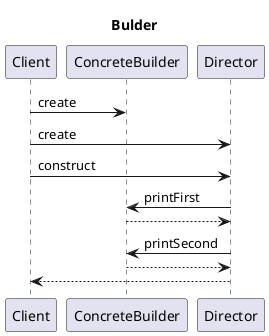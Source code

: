 @startuml

title Bulder

Client -> ConcreteBuilder  : create
Client -> Director :create
Client -> Director :construct
Director -> ConcreteBuilder : printFirst
ConcreteBuilder --> Director
Director -> ConcreteBuilder : printSecond
ConcreteBuilder --> Director
Director --> Client

@enduml